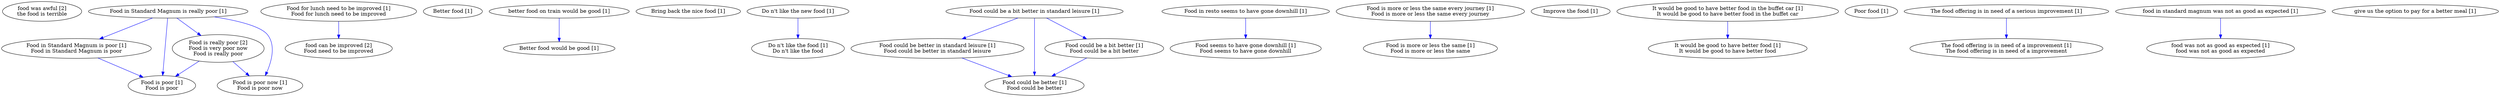digraph collapsedGraph {
"food was awful [2]\nthe food is terrible""Food is really poor [2]\nFood is very poor now\nFood is really poor""food can be improved [2]\nFood need to be improved""Better food [1]""Better food would be good [1]""Bring back the nice food [1]""Do n't like the new food [1]""Do n't like the food [1]\nDo n't like the food""Food could be a bit better in standard leisure [1]""Food could be better in standard leisure [1]\nFood could be better in standard leisure""Food could be better [1]\nFood could be better""Food could be a bit better [1]\nFood could be a bit better""Food for lunch need to be improved [1]\nFood for lunch need to be improved""Food in Standard Magnum is really poor [1]""Food in Standard Magnum is poor [1]\nFood in Standard Magnum is poor""Food is poor [1]\nFood is poor""Food in resto seems to have gone downhill [1]""Food seems to have gone downhill [1]\nFood seems to have gone downhill""Food is more or less the same every journey [1]\nFood is more or less the same every journey""Food is more or less the same [1]\nFood is more or less the same""Food is poor now [1]\nFood is poor now""Improve the food [1]""It would be good to have better food in the buffet car [1]\nIt would be good to have better food in the buffet car""It would be good to have better food [1]\nIt would be good to have better food""Poor food [1]""The food offering is in need of a serious improvement [1]""The food offering is in need of a improvement [1]\nThe food offering is in need of a improvement""better food on train would be good [1]""food in standard magnum was not as good as expected [1]""food was not as good as expected [1]\nfood was not as good as expected""give us the option to pay for a better meal [1]""Food is really poor [2]\nFood is very poor now\nFood is really poor" -> "Food is poor [1]\nFood is poor" [color=blue]
"Food in Standard Magnum is really poor [1]" -> "Food is really poor [2]\nFood is very poor now\nFood is really poor" [color=blue]
"Food is really poor [2]\nFood is very poor now\nFood is really poor" -> "Food is poor now [1]\nFood is poor now" [color=blue]
"Food for lunch need to be improved [1]\nFood for lunch need to be improved" -> "food can be improved [2]\nFood need to be improved" [color=blue]
"Food in Standard Magnum is really poor [1]" -> "Food is poor now [1]\nFood is poor now" [color=blue]
"Do n't like the new food [1]" -> "Do n't like the food [1]\nDo n't like the food" [color=blue]
"Food could be a bit better in standard leisure [1]" -> "Food could be better in standard leisure [1]\nFood could be better in standard leisure" [color=blue]
"Food could be better in standard leisure [1]\nFood could be better in standard leisure" -> "Food could be better [1]\nFood could be better" [color=blue]
"Food could be a bit better in standard leisure [1]" -> "Food could be a bit better [1]\nFood could be a bit better" [color=blue]
"Food could be a bit better [1]\nFood could be a bit better" -> "Food could be better [1]\nFood could be better" [color=blue]
"Food could be a bit better in standard leisure [1]" -> "Food could be better [1]\nFood could be better" [color=blue]
"Food in Standard Magnum is really poor [1]" -> "Food in Standard Magnum is poor [1]\nFood in Standard Magnum is poor" [color=blue]
"Food in Standard Magnum is poor [1]\nFood in Standard Magnum is poor" -> "Food is poor [1]\nFood is poor" [color=blue]
"Food in Standard Magnum is really poor [1]" -> "Food is poor [1]\nFood is poor" [color=blue]
"Food in resto seems to have gone downhill [1]" -> "Food seems to have gone downhill [1]\nFood seems to have gone downhill" [color=blue]
"Food is more or less the same every journey [1]\nFood is more or less the same every journey" -> "Food is more or less the same [1]\nFood is more or less the same" [color=blue]
"It would be good to have better food in the buffet car [1]\nIt would be good to have better food in the buffet car" -> "It would be good to have better food [1]\nIt would be good to have better food" [color=blue]
"The food offering is in need of a serious improvement [1]" -> "The food offering is in need of a improvement [1]\nThe food offering is in need of a improvement" [color=blue]
"better food on train would be good [1]" -> "Better food would be good [1]" [color=blue]
"food in standard magnum was not as good as expected [1]" -> "food was not as good as expected [1]\nfood was not as good as expected" [color=blue]
}